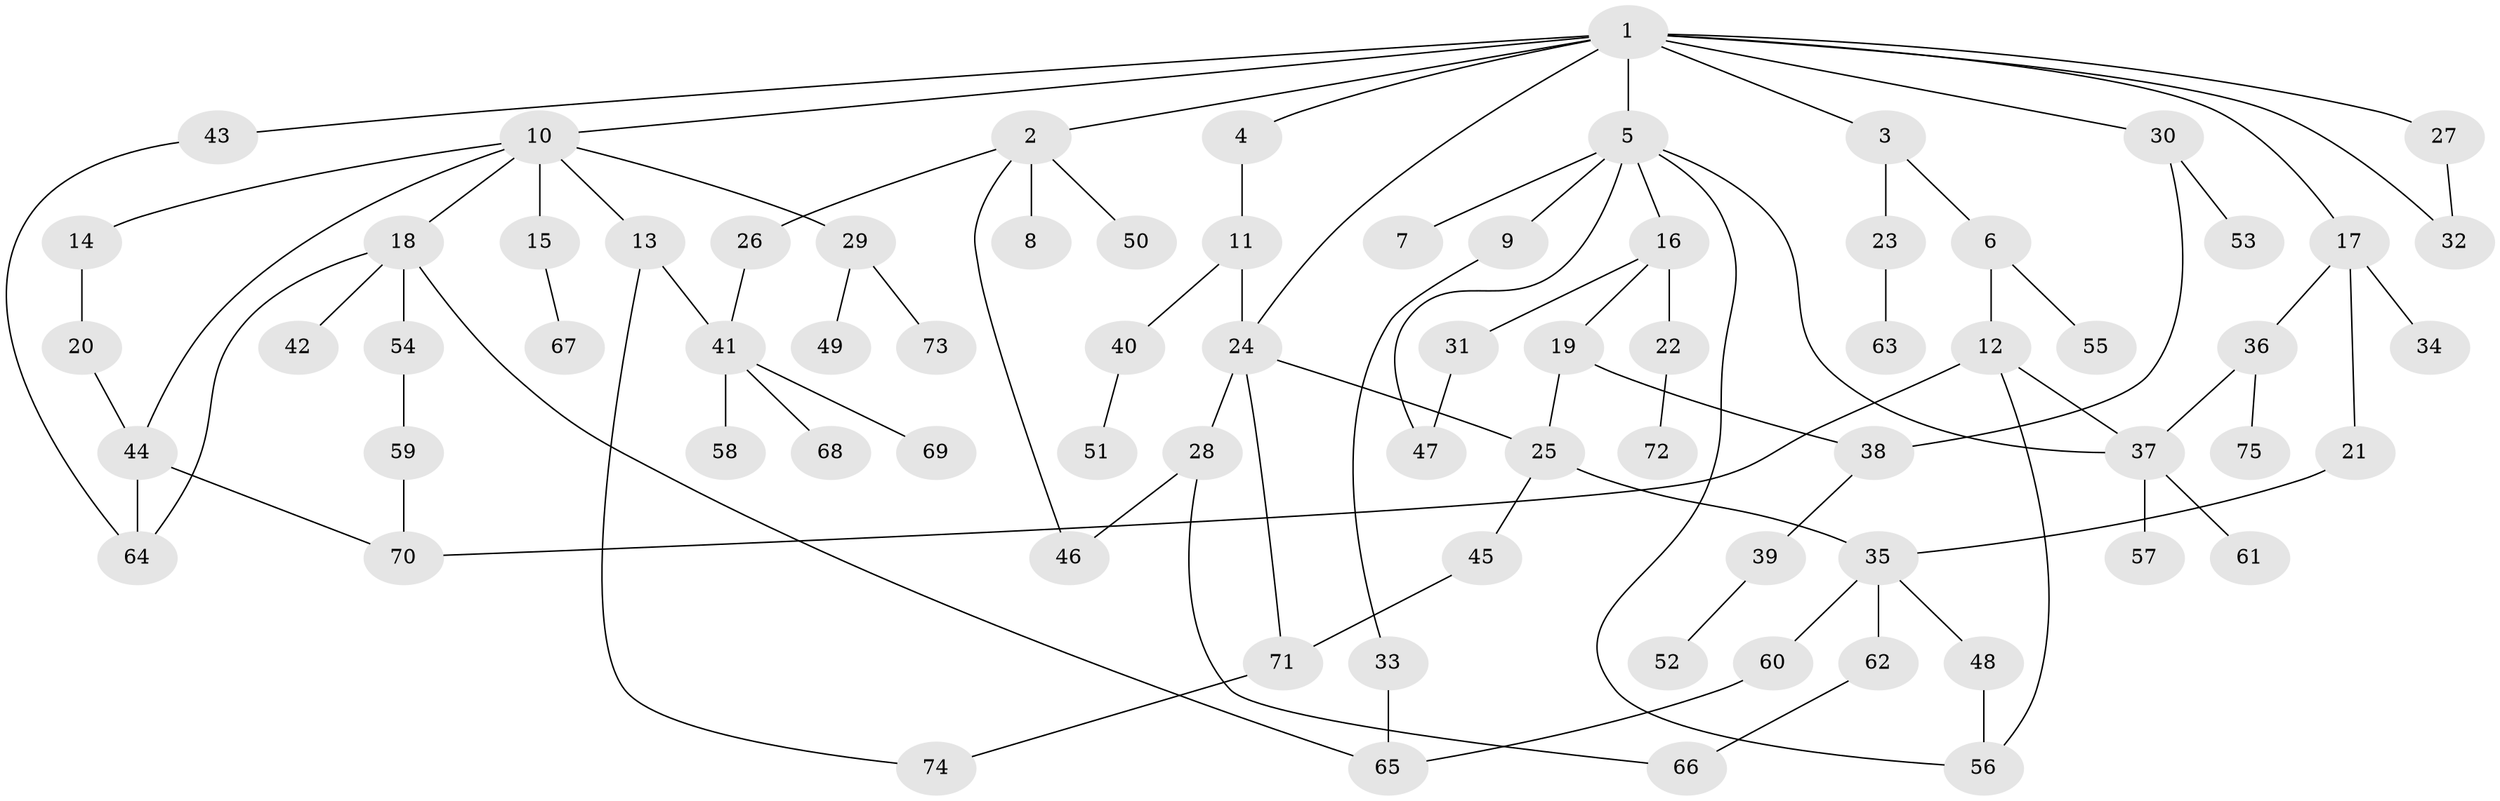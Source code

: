 // Generated by graph-tools (version 1.1) at 2025/34/03/09/25 02:34:12]
// undirected, 75 vertices, 96 edges
graph export_dot {
graph [start="1"]
  node [color=gray90,style=filled];
  1;
  2;
  3;
  4;
  5;
  6;
  7;
  8;
  9;
  10;
  11;
  12;
  13;
  14;
  15;
  16;
  17;
  18;
  19;
  20;
  21;
  22;
  23;
  24;
  25;
  26;
  27;
  28;
  29;
  30;
  31;
  32;
  33;
  34;
  35;
  36;
  37;
  38;
  39;
  40;
  41;
  42;
  43;
  44;
  45;
  46;
  47;
  48;
  49;
  50;
  51;
  52;
  53;
  54;
  55;
  56;
  57;
  58;
  59;
  60;
  61;
  62;
  63;
  64;
  65;
  66;
  67;
  68;
  69;
  70;
  71;
  72;
  73;
  74;
  75;
  1 -- 2;
  1 -- 3;
  1 -- 4;
  1 -- 5;
  1 -- 10;
  1 -- 17;
  1 -- 24;
  1 -- 27;
  1 -- 30;
  1 -- 32;
  1 -- 43;
  2 -- 8;
  2 -- 26;
  2 -- 46;
  2 -- 50;
  3 -- 6;
  3 -- 23;
  4 -- 11;
  5 -- 7;
  5 -- 9;
  5 -- 16;
  5 -- 37;
  5 -- 56;
  5 -- 47;
  6 -- 12;
  6 -- 55;
  9 -- 33;
  10 -- 13;
  10 -- 14;
  10 -- 15;
  10 -- 18;
  10 -- 29;
  10 -- 44;
  11 -- 40;
  11 -- 24;
  12 -- 70;
  12 -- 56;
  12 -- 37;
  13 -- 41;
  13 -- 74;
  14 -- 20;
  15 -- 67;
  16 -- 19;
  16 -- 22;
  16 -- 31;
  17 -- 21;
  17 -- 34;
  17 -- 36;
  18 -- 42;
  18 -- 54;
  18 -- 65;
  18 -- 64;
  19 -- 25;
  19 -- 38;
  20 -- 44;
  21 -- 35;
  22 -- 72;
  23 -- 63;
  24 -- 28;
  24 -- 71;
  24 -- 25;
  25 -- 45;
  25 -- 35;
  26 -- 41;
  27 -- 32;
  28 -- 46;
  28 -- 66;
  29 -- 49;
  29 -- 73;
  30 -- 38;
  30 -- 53;
  31 -- 47;
  33 -- 65;
  35 -- 48;
  35 -- 60;
  35 -- 62;
  36 -- 75;
  36 -- 37;
  37 -- 57;
  37 -- 61;
  38 -- 39;
  39 -- 52;
  40 -- 51;
  41 -- 58;
  41 -- 68;
  41 -- 69;
  43 -- 64;
  44 -- 70;
  44 -- 64;
  45 -- 71;
  48 -- 56;
  54 -- 59;
  59 -- 70;
  60 -- 65;
  62 -- 66;
  71 -- 74;
}
